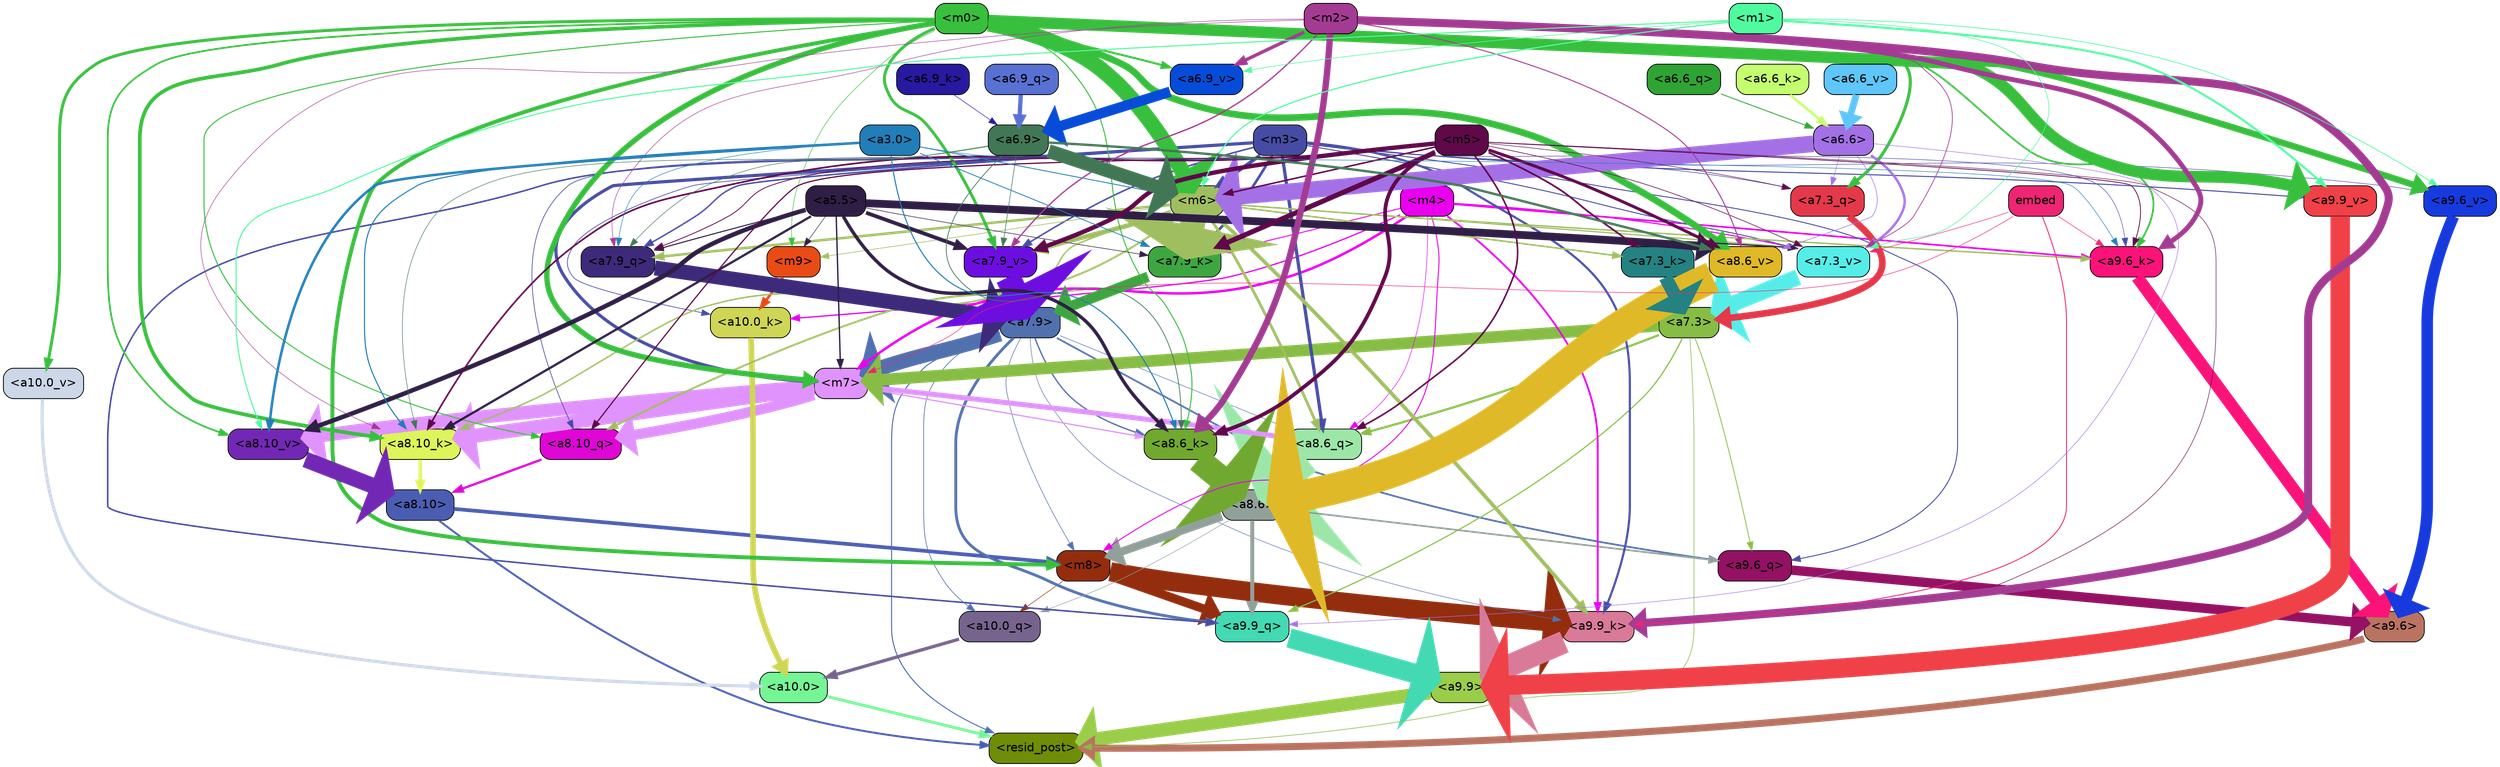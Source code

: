 strict digraph "" {
	graph [bgcolor=transparent,
		layout=dot,
		overlap=false,
		splines=true
	];
	"<a10.0>"	[color=black,
		fillcolor="#76f596",
		fontname=Helvetica,
		shape=box,
		style="filled, rounded"];
	"<resid_post>"	[color=black,
		fillcolor="#6f8d06",
		fontname=Helvetica,
		shape=box,
		style="filled, rounded"];
	"<a10.0>" -> "<resid_post>"	[color="#76f596",
		penwidth=3.4253244400024414];
	"<a9.9>"	[color=black,
		fillcolor="#9acd49",
		fontname=Helvetica,
		shape=box,
		style="filled, rounded"];
	"<a9.9>" -> "<resid_post>"	[color="#9acd49",
		penwidth=16.05378818511963];
	"<a9.6>"	[color=black,
		fillcolor="#ba7361",
		fontname=Helvetica,
		shape=box,
		style="filled, rounded"];
	"<a9.6>" -> "<resid_post>"	[color="#ba7361",
		penwidth=8.33797836303711];
	"<a8.10>"	[color=black,
		fillcolor="#4a5db2",
		fontname=Helvetica,
		shape=box,
		style="filled, rounded"];
	"<a8.10>" -> "<resid_post>"	[color="#4a5db2",
		penwidth=2.3390636444091797];
	"<m8>"	[color=black,
		fillcolor="#932d0e",
		fontname=Helvetica,
		shape=box,
		style="filled, rounded"];
	"<a8.10>" -> "<m8>"	[color="#4a5db2",
		penwidth=4.388927459716797];
	"<a7.9>"	[color=black,
		fillcolor="#5170ae",
		fontname=Helvetica,
		shape=box,
		style="filled, rounded"];
	"<a7.9>" -> "<resid_post>"	[color="#5170ae",
		penwidth=1.1926651000976562];
	"<a10.0_q>"	[color=black,
		fillcolor="#76648e",
		fontname=Helvetica,
		shape=box,
		style="filled, rounded"];
	"<a7.9>" -> "<a10.0_q>"	[color="#5170ae",
		penwidth=0.7811813354492188];
	"<a7.9>" -> "<m8>"	[color="#5170ae",
		penwidth=0.6738662719726562];
	"<a9.9_q>"	[color=black,
		fillcolor="#42d9b3",
		fontname=Helvetica,
		shape=box,
		style="filled, rounded"];
	"<a7.9>" -> "<a9.9_q>"	[color="#5170ae",
		penwidth=3.33896541595459];
	"<a9.6_q>"	[color=black,
		fillcolor="#941163",
		fontname=Helvetica,
		shape=box,
		style="filled, rounded"];
	"<a7.9>" -> "<a9.6_q>"	[color="#5170ae",
		penwidth=2.0531044006347656];
	"<a9.9_k>"	[color=black,
		fillcolor="#d97a98",
		fontname=Helvetica,
		shape=box,
		style="filled, rounded"];
	"<a7.9>" -> "<a9.9_k>"	[color="#5170ae",
		penwidth=0.6];
	"<a8.6_q>"	[color=black,
		fillcolor="#9ce7a8",
		fontname=Helvetica,
		shape=box,
		style="filled, rounded"];
	"<a7.9>" -> "<a8.6_q>"	[color="#5170ae",
		penwidth=0.6];
	"<a8.6_k>"	[color=black,
		fillcolor="#71a830",
		fontname=Helvetica,
		shape=box,
		style="filled, rounded"];
	"<a7.9>" -> "<a8.6_k>"	[color="#5170ae",
		penwidth=1.5751152038574219];
	"<m7>"	[color=black,
		fillcolor="#e093fd",
		fontname=Helvetica,
		shape=box,
		style="filled, rounded"];
	"<a7.9>" -> "<m7>"	[color="#5170ae",
		penwidth=17.67833709716797];
	"<a7.3>"	[color=black,
		fillcolor="#87bd45",
		fontname=Helvetica,
		shape=box,
		style="filled, rounded"];
	"<a7.3>" -> "<resid_post>"	[color="#87bd45",
		penwidth=0.7339706420898438];
	"<a7.3>" -> "<a9.9_q>"	[color="#87bd45",
		penwidth=1.3609809875488281];
	"<a7.3>" -> "<a9.6_q>"	[color="#87bd45",
		penwidth=0.9587650299072266];
	"<a7.3>" -> "<a8.6_q>"	[color="#87bd45",
		penwidth=2.597522735595703];
	"<a7.3>" -> "<m7>"	[color="#87bd45",
		penwidth=13.925512313842773];
	"<a10.0_q>" -> "<a10.0>"	[color="#76648e",
		penwidth=3.861766815185547];
	"<a10.0_k>"	[color=black,
		fillcolor="#cfd656",
		fontname=Helvetica,
		shape=box,
		style="filled, rounded"];
	"<a10.0_k>" -> "<a10.0>"	[color="#cfd656",
		penwidth=6.691814422607422];
	"<a10.0_v>"	[color=black,
		fillcolor="#ccd7e8",
		fontname=Helvetica,
		shape=box,
		style="filled, rounded"];
	"<a10.0_v>" -> "<a10.0>"	[color="#ccd7e8",
		penwidth=3.703948974609375];
	"<m8>" -> "<a10.0_q>"	[color="#932d0e",
		penwidth=0.6];
	"<m8>" -> "<a9.9_q>"	[color="#932d0e",
		penwidth=10.407995223999023];
	"<m8>" -> "<a9.9_k>"	[color="#932d0e",
		penwidth=22.67278480529785];
	"<a8.6>"	[color=black,
		fillcolor="#91a19a",
		fontname=Helvetica,
		shape=box,
		style="filled, rounded"];
	"<a8.6>" -> "<a10.0_q>"	[color="#91a19a",
		penwidth=0.6];
	"<a8.6>" -> "<m8>"	[color="#91a19a",
		penwidth=9.616483688354492];
	"<a8.6>" -> "<a9.9_q>"	[color="#91a19a",
		penwidth=4.681654930114746];
	"<a8.6>" -> "<a9.6_q>"	[color="#91a19a",
		penwidth=2.0046749114990234];
	"<m9>"	[color=black,
		fillcolor="#ea4b14",
		fontname=Helvetica,
		shape=box,
		style="filled, rounded"];
	"<m9>" -> "<a10.0_k>"	[color="#ea4b14",
		penwidth=3.1536026000976562];
	"<m4>"	[color=black,
		fillcolor="#ea00ee",
		fontname=Helvetica,
		shape=box,
		style="filled, rounded"];
	"<m4>" -> "<a10.0_k>"	[color="#ea00ee",
		penwidth=1.4532089233398438];
	"<m4>" -> "<m8>"	[color="#ea00ee",
		penwidth=1.1121444702148438];
	"<m4>" -> "<a9.9_k>"	[color="#ea00ee",
		penwidth=2.1296005249023438];
	"<a9.6_k>"	[color=black,
		fillcolor="#fb137a",
		fontname=Helvetica,
		shape=box,
		style="filled, rounded"];
	"<m4>" -> "<a9.6_k>"	[color="#ea00ee",
		penwidth=1.93524169921875];
	"<m4>" -> "<a8.6_q>"	[color="#ea00ee",
		penwidth=0.6086311340332031];
	"<m4>" -> "<m7>"	[color="#ea00ee",
		penwidth=2.9153175354003906];
	"<a7.9_k>"	[color=black,
		fillcolor="#3ea641",
		fontname=Helvetica,
		shape=box,
		style="filled, rounded"];
	"<m4>" -> "<a7.9_k>"	[color="#ea00ee",
		penwidth=1.0983266830444336];
	"<a7.3_v>"	[color=black,
		fillcolor="#56ede9",
		fontname=Helvetica,
		shape=box,
		style="filled, rounded"];
	"<m4>" -> "<a7.3_v>"	[color="#ea00ee",
		penwidth=1.2746734619140625];
	"<m3>"	[color=black,
		fillcolor="#464ca3",
		fontname=Helvetica,
		shape=box,
		style="filled, rounded"];
	"<m3>" -> "<a10.0_k>"	[color="#464ca3",
		penwidth=0.8012542724609375];
	"<m6>"	[color=black,
		fillcolor="#9fbe60",
		fontname=Helvetica,
		shape=box,
		style="filled, rounded"];
	"<m3>" -> "<m6>"	[color="#464ca3",
		penwidth=4.0873308181762695];
	"<m3>" -> "<a9.9_q>"	[color="#464ca3",
		penwidth=1.8098411560058594];
	"<m3>" -> "<a9.6_q>"	[color="#464ca3",
		penwidth=1.0731983184814453];
	"<m3>" -> "<a9.9_k>"	[color="#464ca3",
		penwidth=2.538074493408203];
	"<m3>" -> "<a9.6_k>"	[color="#464ca3",
		penwidth=0.6];
	"<a9.9_v>"	[color=black,
		fillcolor="#ef4147",
		fontname=Helvetica,
		shape=box,
		style="filled, rounded"];
	"<m3>" -> "<a9.9_v>"	[color="#464ca3",
		penwidth=1.1908531188964844];
	"<a9.6_v>"	[color=black,
		fillcolor="#173ade",
		fontname=Helvetica,
		shape=box,
		style="filled, rounded"];
	"<m3>" -> "<a9.6_v>"	[color="#464ca3",
		penwidth=0.6];
	"<a8.10_q>"	[color=black,
		fillcolor="#df06d6",
		fontname=Helvetica,
		shape=box,
		style="filled, rounded"];
	"<m3>" -> "<a8.10_q>"	[color="#464ca3",
		penwidth=0.7969093322753906];
	"<m3>" -> "<a8.6_q>"	[color="#464ca3",
		penwidth=3.8069801330566406];
	"<m3>" -> "<m7>"	[color="#464ca3",
		penwidth=3.7463531494140625];
	"<a7.9_q>"	[color=black,
		fillcolor="#3d2a7a",
		fontname=Helvetica,
		shape=box,
		style="filled, rounded"];
	"<m3>" -> "<a7.9_q>"	[color="#464ca3",
		penwidth=1.7077007293701172];
	"<a7.3_q>"	[color=black,
		fillcolor="#e4394a",
		fontname=Helvetica,
		shape=box,
		style="filled, rounded"];
	"<m3>" -> "<a7.3_q>"	[color="#464ca3",
		penwidth=0.6810226440429688];
	"<m3>" -> "<a7.9_k>"	[color="#464ca3",
		penwidth=3.0535898208618164];
	"<a7.9_v>"	[color=black,
		fillcolor="#6d0ee0",
		fontname=Helvetica,
		shape=box,
		style="filled, rounded"];
	"<m3>" -> "<a7.9_v>"	[color="#464ca3",
		penwidth=1.8027725219726562];
	"<m3>" -> "<a7.3_v>"	[color="#464ca3",
		penwidth=1.0946578979492188];
	"<m0>"	[color=black,
		fillcolor="#38bf3d",
		fontname=Helvetica,
		shape=box,
		style="filled, rounded"];
	"<m0>" -> "<a10.0_v>"	[color="#38bf3d",
		penwidth=3.520832061767578];
	"<m0>" -> "<m8>"	[color="#38bf3d",
		penwidth=4.624839782714844];
	"<m0>" -> "<m9>"	[color="#38bf3d",
		penwidth=0.6];
	"<m0>" -> "<m6>"	[color="#38bf3d",
		penwidth=18.578011751174927];
	"<m0>" -> "<a9.6_k>"	[color="#38bf3d",
		penwidth=2.0742149353027344];
	"<m0>" -> "<a9.9_v>"	[color="#38bf3d",
		penwidth=13.6649169921875];
	"<m0>" -> "<a9.6_v>"	[color="#38bf3d",
		penwidth=7.575786590576172];
	"<m0>" -> "<a8.10_q>"	[color="#38bf3d",
		penwidth=1.1731605529785156];
	"<a8.10_k>"	[color=black,
		fillcolor="#def45b",
		fontname=Helvetica,
		shape=box,
		style="filled, rounded"];
	"<m0>" -> "<a8.10_k>"	[color="#38bf3d",
		penwidth=4.350425720214844];
	"<m0>" -> "<a8.6_k>"	[color="#38bf3d",
		penwidth=1.1486854553222656];
	"<a8.10_v>"	[color=black,
		fillcolor="#7328b5",
		fontname=Helvetica,
		shape=box,
		style="filled, rounded"];
	"<m0>" -> "<a8.10_v>"	[color="#38bf3d",
		penwidth=2.0526657104492188];
	"<a8.6_v>"	[color=black,
		fillcolor="#dfb927",
		fontname=Helvetica,
		shape=box,
		style="filled, rounded"];
	"<m0>" -> "<a8.6_v>"	[color="#38bf3d",
		penwidth=7.951751708984375];
	"<m0>" -> "<m7>"	[color="#38bf3d",
		penwidth=6.283721923828125];
	"<m0>" -> "<a7.3_q>"	[color="#38bf3d",
		penwidth=3.6216583251953125];
	"<m0>" -> "<a7.9_v>"	[color="#38bf3d",
		penwidth=3.447589874267578];
	"<a6.9_v>"	[color=black,
		fillcolor="#074cd9",
		fontname=Helvetica,
		shape=box,
		style="filled, rounded"];
	"<m0>" -> "<a6.9_v>"	[color="#38bf3d",
		penwidth=2.383556365966797];
	"<m6>" -> "<m9>"	[color="#9fbe60",
		penwidth=0.7276992797851562];
	"<m6>" -> "<a9.9_k>"	[color="#9fbe60",
		penwidth=4.405937194824219];
	"<m6>" -> "<a9.6_k>"	[color="#9fbe60",
		penwidth=1.6540985107421875];
	"<m6>" -> "<a8.10_q>"	[color="#9fbe60",
		penwidth=2.2618331909179688];
	"<m6>" -> "<a8.6_q>"	[color="#9fbe60",
		penwidth=3.241657257080078];
	"<m6>" -> "<a8.10_k>"	[color="#9fbe60",
		penwidth=1.733642578125];
	"<m6>" -> "<a7.9_q>"	[color="#9fbe60",
		penwidth=2.9651412963867188];
	"<m6>" -> "<a7.9_k>"	[color="#9fbe60",
		penwidth=29.52049446105957];
	"<a7.3_k>"	[color=black,
		fillcolor="#258282",
		fontname=Helvetica,
		shape=box,
		style="filled, rounded"];
	"<m6>" -> "<a7.3_k>"	[color="#9fbe60",
		penwidth=1.8433246612548828];
	"<m6>" -> "<a7.9_v>"	[color="#9fbe60",
		penwidth=5.381137847900391];
	"<m6>" -> "<a7.3_v>"	[color="#9fbe60",
		penwidth=1.3778877258300781];
	"<a5.5>"	[color=black,
		fillcolor="#2f1e46",
		fontname=Helvetica,
		shape=box,
		style="filled, rounded"];
	"<a5.5>" -> "<m9>"	[color="#2f1e46",
		penwidth=0.6];
	"<a5.5>" -> "<a8.10_k>"	[color="#2f1e46",
		penwidth=2.6749038696289062];
	"<a5.5>" -> "<a8.6_k>"	[color="#2f1e46",
		penwidth=3.9810218811035156];
	"<a5.5>" -> "<a8.10_v>"	[color="#2f1e46",
		penwidth=5.2978057861328125];
	"<a5.5>" -> "<a8.6_v>"	[color="#2f1e46",
		penwidth=9.177913665771484];
	"<a5.5>" -> "<m7>"	[color="#2f1e46",
		penwidth=1.5525360107421875];
	"<a5.5>" -> "<a7.9_q>"	[color="#2f1e46",
		penwidth=1.22930908203125];
	"<a5.5>" -> "<a7.9_k>"	[color="#2f1e46",
		penwidth=0.6708955764770508];
	"<a5.5>" -> "<a7.9_v>"	[color="#2f1e46",
		penwidth=4.432796478271484];
	"<a5.5>" -> "<a7.3_v>"	[color="#2f1e46",
		penwidth=1.4417800903320312];
	"<a9.9_q>" -> "<a9.9>"	[color="#42d9b3",
		penwidth=23.20368194580078];
	"<a9.6_q>" -> "<a9.6>"	[color="#941163",
		penwidth=11.181507110595703];
	"<a9.9_k>" -> "<a9.9>"	[color="#d97a98",
		penwidth=26.641464233398438];
	"<a9.6_k>" -> "<a9.6>"	[color="#fb137a",
		penwidth=14.532459259033203];
	"<a9.9_v>" -> "<a9.9>"	[color="#ef4147",
		penwidth=23.02225112915039];
	"<a9.6_v>" -> "<a9.6>"	[color="#173ade",
		penwidth=13.634431838989258];
	"<a6.6>"	[color=black,
		fillcolor="#a370e6",
		fontname=Helvetica,
		shape=box,
		style="filled, rounded"];
	"<a6.6>" -> "<m6>"	[color="#a370e6",
		penwidth=19.58005142211914];
	"<a6.6>" -> "<a9.9_q>"	[color="#a370e6",
		penwidth=0.6];
	"<a6.6>" -> "<a8.6_v>"	[color="#a370e6",
		penwidth=0.6731643676757812];
	"<a6.6>" -> "<a7.3_q>"	[color="#a370e6",
		penwidth=0.6];
	"<a6.6>" -> "<a7.3_v>"	[color="#a370e6",
		penwidth=2.8381996154785156];
	"<m5>"	[color=black,
		fillcolor="#5f084a",
		fontname=Helvetica,
		shape=box,
		style="filled, rounded"];
	"<m5>" -> "<m6>"	[color="#5f084a",
		penwidth=1.7808427810668945];
	"<m5>" -> "<a9.9_k>"	[color="#5f084a",
		penwidth=0.6];
	"<m5>" -> "<a9.6_k>"	[color="#5f084a",
		penwidth=0.9087238311767578];
	"<m5>" -> "<a8.10_q>"	[color="#5f084a",
		penwidth=1.3886604309082031];
	"<m5>" -> "<a8.6_q>"	[color="#5f084a",
		penwidth=1.8975334167480469];
	"<m5>" -> "<a8.10_k>"	[color="#5f084a",
		penwidth=1.9560012817382812];
	"<m5>" -> "<a8.6_k>"	[color="#5f084a",
		penwidth=4.4348602294921875];
	"<m5>" -> "<a8.6_v>"	[color="#5f084a",
		penwidth=3.547332763671875];
	"<m5>" -> "<a7.9_q>"	[color="#5f084a",
		penwidth=0.9239292144775391];
	"<m5>" -> "<a7.3_q>"	[color="#5f084a",
		penwidth=0.6050910949707031];
	"<m5>" -> "<a7.9_k>"	[color="#5f084a",
		penwidth=5.895898818969727];
	"<m5>" -> "<a7.3_k>"	[color="#5f084a",
		penwidth=2.047999382019043];
	"<m5>" -> "<a7.9_v>"	[color="#5f084a",
		penwidth=5.163473129272461];
	"<m5>" -> "<a7.3_v>"	[color="#5f084a",
		penwidth=0.7120857238769531];
	"<m2>"	[color=black,
		fillcolor="#a43b93",
		fontname=Helvetica,
		shape=box,
		style="filled, rounded"];
	"<m2>" -> "<a9.9_k>"	[color="#a43b93",
		penwidth=9.546476364135742];
	"<m2>" -> "<a9.6_k>"	[color="#a43b93",
		penwidth=5.765581130981445];
	"<m2>" -> "<a8.10_k>"	[color="#a43b93",
		penwidth=0.6];
	"<m2>" -> "<a8.6_k>"	[color="#a43b93",
		penwidth=7.5130767822265625];
	"<m2>" -> "<a8.6_v>"	[color="#a43b93",
		penwidth=1.1399917602539062];
	"<m2>" -> "<a7.9_q>"	[color="#a43b93",
		penwidth=0.6];
	"<m2>" -> "<a7.9_v>"	[color="#a43b93",
		penwidth=1.5795440673828125];
	"<m2>" -> "<a7.3_v>"	[color="#a43b93",
		penwidth=0.8394660949707031];
	"<m2>" -> "<a6.9_v>"	[color="#a43b93",
		penwidth=3.973684310913086];
	embed	[color=black,
		fillcolor="#ee2573",
		fontname=Helvetica,
		shape=box,
		style="filled, rounded"];
	embed -> "<a9.9_k>"	[color="#ee2573",
		penwidth=1.044057846069336];
	embed -> "<a9.6_k>"	[color="#ee2573",
		penwidth=0.6];
	embed -> "<m7>"	[color="#ee2573",
		penwidth=0.6];
	embed -> "<a7.3_v>"	[color="#ee2573",
		penwidth=0.6];
	"<a3.0>"	[color=black,
		fillcolor="#217eb8",
		fontname=Helvetica,
		shape=box,
		style="filled, rounded"];
	"<a3.0>" -> "<m6>"	[color="#217eb8",
		penwidth=0.9893608093261719];
	"<a3.0>" -> "<a9.6_k>"	[color="#217eb8",
		penwidth=0.6];
	"<a3.0>" -> "<a8.10_k>"	[color="#217eb8",
		penwidth=1.2375259399414062];
	"<a3.0>" -> "<a8.6_k>"	[color="#217eb8",
		penwidth=1.2278594970703125];
	"<a3.0>" -> "<a8.10_v>"	[color="#217eb8",
		penwidth=2.9724464416503906];
	"<a3.0>" -> "<a7.9_q>"	[color="#217eb8",
		penwidth=0.6];
	"<a3.0>" -> "<a7.9_k>"	[color="#217eb8",
		penwidth=0.9558658599853516];
	"<m1>"	[color=black,
		fillcolor="#50fb9f",
		fontname=Helvetica,
		shape=box,
		style="filled, rounded"];
	"<m1>" -> "<m6>"	[color="#50fb9f",
		penwidth=1.3794612884521484];
	"<m1>" -> "<a9.9_v>"	[color="#50fb9f",
		penwidth=2.484710693359375];
	"<m1>" -> "<a9.6_v>"	[color="#50fb9f",
		penwidth=0.8296928405761719];
	"<m1>" -> "<a8.10_v>"	[color="#50fb9f",
		penwidth=1.2231903076171875];
	"<m1>" -> "<a7.3_v>"	[color="#50fb9f",
		penwidth=0.7203178405761719];
	"<m1>" -> "<a6.9_v>"	[color="#50fb9f",
		penwidth=0.7137031555175781];
	"<a8.10_q>" -> "<a8.10>"	[color="#df06d6",
		penwidth=2.6974411010742188];
	"<a8.6_q>" -> "<a8.6>"	[color="#9ce7a8",
		penwidth=34.91962909698486];
	"<a8.10_k>" -> "<a8.10>"	[color="#def45b",
		penwidth=3.9815139770507812];
	"<a8.6_k>" -> "<a8.6>"	[color="#71a830",
		penwidth=30.12779998779297];
	"<a8.10_v>" -> "<a8.10>"	[color="#7328b5",
		penwidth=18.80433464050293];
	"<a8.6_v>" -> "<a8.6>"	[color="#dfb927",
		penwidth=37.04597568511963];
	"<m7>" -> "<a8.10_q>"	[color="#e093fd",
		penwidth=12.189899444580078];
	"<m7>" -> "<a8.6_q>"	[color="#e093fd",
		penwidth=5.949329376220703];
	"<m7>" -> "<a8.10_k>"	[color="#e093fd",
		penwidth=16.634174346923828];
	"<m7>" -> "<a8.6_k>"	[color="#e093fd",
		penwidth=1.4160232543945312];
	"<m7>" -> "<a8.10_v>"	[color="#e093fd",
		penwidth=15.893604278564453];
	"<a6.9>"	[color=black,
		fillcolor="#427755",
		fontname=Helvetica,
		shape=box,
		style="filled, rounded"];
	"<a6.9>" -> "<m6>"	[color="#427755",
		penwidth=16.39166831970215];
	"<a6.9>" -> "<a8.10_k>"	[color="#427755",
		penwidth=0.6];
	"<a6.9>" -> "<a8.6_k>"	[color="#427755",
		penwidth=0.8667373657226562];
	"<a6.9>" -> "<a8.6_v>"	[color="#427755",
		penwidth=2.8011817932128906];
	"<a6.9>" -> "<a7.9_q>"	[color="#427755",
		penwidth=0.6];
	"<a6.9>" -> "<a7.9_v>"	[color="#427755",
		penwidth=0.6784553527832031];
	"<a7.9_q>" -> "<a7.9>"	[color="#3d2a7a",
		penwidth=17.651885986328125];
	"<a7.3_q>" -> "<a7.3>"	[color="#e4394a",
		penwidth=7.866306304931641];
	"<a7.9_k>" -> "<a7.9>"	[color="#3ea641",
		penwidth=12.17039680480957];
	"<a7.3_k>" -> "<a7.3>"	[color="#258282",
		penwidth=16.016246795654297];
	"<a7.9_v>" -> "<a7.9>"	[color="#6d0ee0",
		penwidth=29.394658088684082];
	"<a7.3_v>" -> "<a7.3>"	[color="#56ede9",
		penwidth=19.01776695251465];
	"<a6.9_q>"	[color=black,
		fillcolor="#5871d2",
		fontname=Helvetica,
		shape=box,
		style="filled, rounded"];
	"<a6.9_q>" -> "<a6.9>"	[color="#5871d2",
		penwidth=5.041379928588867];
	"<a6.6_q>"	[color=black,
		fillcolor="#2fa334",
		fontname=Helvetica,
		shape=box,
		style="filled, rounded"];
	"<a6.6_q>" -> "<a6.6>"	[color="#2fa334",
		penwidth=1.0210704803466797];
	"<a6.9_k>"	[color=black,
		fillcolor="#2819a1",
		fontname=Helvetica,
		shape=box,
		style="filled, rounded"];
	"<a6.9_k>" -> "<a6.9>"	[color="#2819a1",
		penwidth=0.6];
	"<a6.6_k>"	[color=black,
		fillcolor="#c5fd70",
		fontname=Helvetica,
		shape=box,
		style="filled, rounded"];
	"<a6.6_k>" -> "<a6.6>"	[color="#c5fd70",
		penwidth=3.0834922790527344];
	"<a6.9_v>" -> "<a6.9>"	[color="#074cd9",
		penwidth=12.179949760437012];
	"<a6.6_v>"	[color=black,
		fillcolor="#5fc6fa",
		fontname=Helvetica,
		shape=box,
		style="filled, rounded"];
	"<a6.6_v>" -> "<a6.6>"	[color="#5fc6fa",
		penwidth=8.061713218688965];
}
